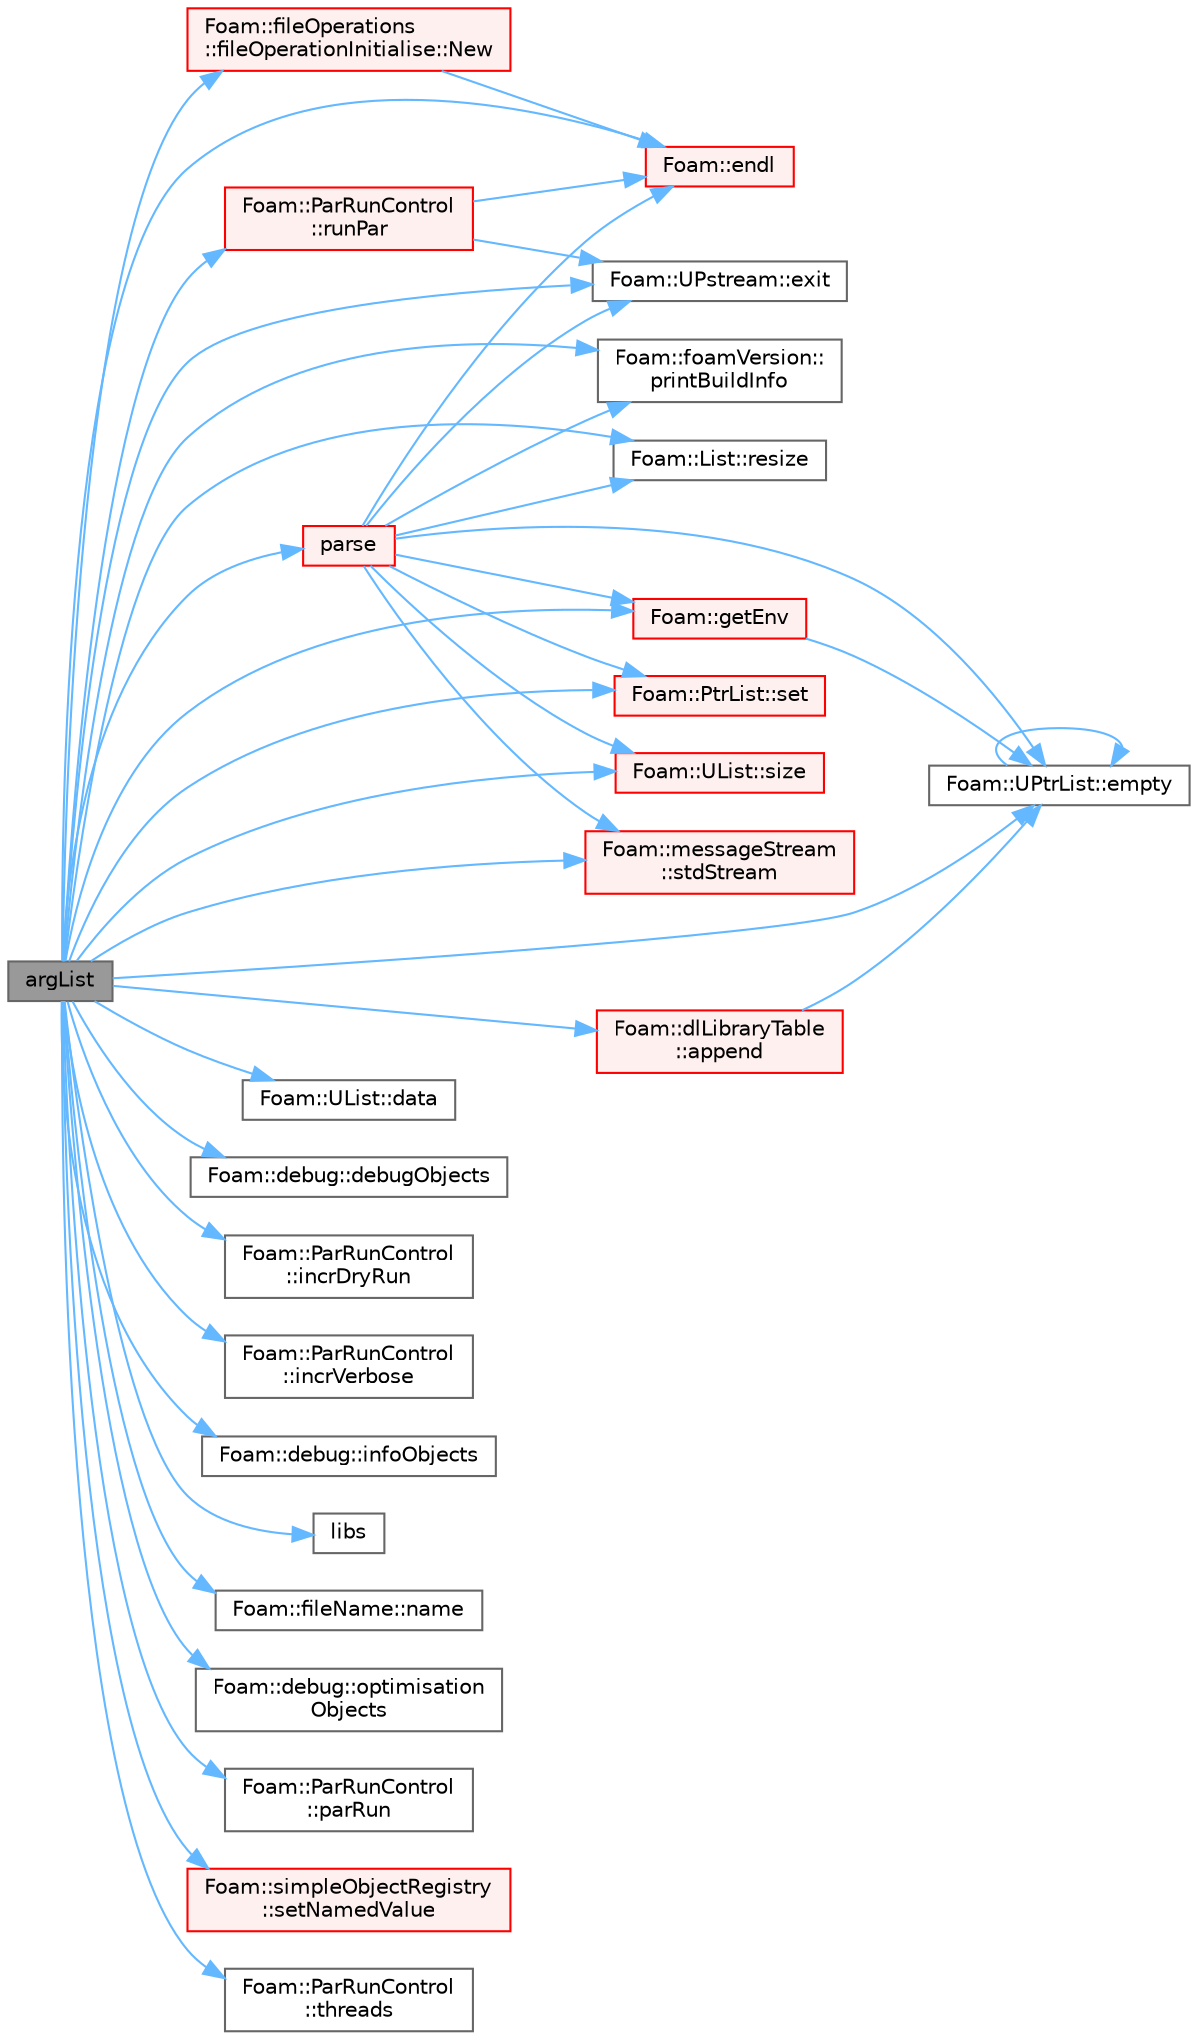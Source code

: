 digraph "argList"
{
 // LATEX_PDF_SIZE
  bgcolor="transparent";
  edge [fontname=Helvetica,fontsize=10,labelfontname=Helvetica,labelfontsize=10];
  node [fontname=Helvetica,fontsize=10,shape=box,height=0.2,width=0.4];
  rankdir="LR";
  Node1 [id="Node000001",label="argList",height=0.2,width=0.4,color="gray40", fillcolor="grey60", style="filled", fontcolor="black",tooltip=" "];
  Node1 -> Node2 [id="edge1_Node000001_Node000002",color="steelblue1",style="solid",tooltip=" "];
  Node2 [id="Node000002",label="Foam::dlLibraryTable\l::append",height=0.2,width=0.4,color="red", fillcolor="#FFF0F0", style="filled",URL="$classFoam_1_1dlLibraryTable.html#a98ce20e34f9f14f53632cf09f97fc68b",tooltip=" "];
  Node2 -> Node3 [id="edge2_Node000002_Node000003",color="steelblue1",style="solid",tooltip=" "];
  Node3 [id="Node000003",label="Foam::UPtrList::empty",height=0.2,width=0.4,color="grey40", fillcolor="white", style="filled",URL="$classFoam_1_1UPtrList.html#a3f6fc5de06a318920d84f3c3742db07f",tooltip=" "];
  Node3 -> Node3 [id="edge3_Node000003_Node000003",color="steelblue1",style="solid",tooltip=" "];
  Node1 -> Node6 [id="edge4_Node000001_Node000006",color="steelblue1",style="solid",tooltip=" "];
  Node6 [id="Node000006",label="Foam::UList::data",height=0.2,width=0.4,color="grey40", fillcolor="white", style="filled",URL="$classFoam_1_1UList.html#a9eaee4e9a7b7b5ea5372a3c7aae5b262",tooltip=" "];
  Node1 -> Node7 [id="edge5_Node000001_Node000007",color="steelblue1",style="solid",tooltip=" "];
  Node7 [id="Node000007",label="Foam::debug::debugObjects",height=0.2,width=0.4,color="grey40", fillcolor="white", style="filled",URL="$namespaceFoam_1_1debug.html#ac9e85bdf299b2c8e49d4e83a9515c6fb",tooltip=" "];
  Node1 -> Node3 [id="edge6_Node000001_Node000003",color="steelblue1",style="solid",tooltip=" "];
  Node1 -> Node8 [id="edge7_Node000001_Node000008",color="steelblue1",style="solid",tooltip=" "];
  Node8 [id="Node000008",label="Foam::endl",height=0.2,width=0.4,color="red", fillcolor="#FFF0F0", style="filled",URL="$namespaceFoam.html#a7d5eca45a323264dc5fe811500ebda47",tooltip=" "];
  Node1 -> Node12 [id="edge8_Node000001_Node000012",color="steelblue1",style="solid",tooltip=" "];
  Node12 [id="Node000012",label="Foam::UPstream::exit",height=0.2,width=0.4,color="grey40", fillcolor="white", style="filled",URL="$classFoam_1_1UPstream.html#a7415993967bd282c6aac948c3fa5aa05",tooltip=" "];
  Node1 -> Node13 [id="edge9_Node000001_Node000013",color="steelblue1",style="solid",tooltip=" "];
  Node13 [id="Node000013",label="Foam::getEnv",height=0.2,width=0.4,color="red", fillcolor="#FFF0F0", style="filled",URL="$namespaceFoam.html#a0a0d786a0c45c9a20ec782670b7b3013",tooltip=" "];
  Node13 -> Node3 [id="edge10_Node000013_Node000003",color="steelblue1",style="solid",tooltip=" "];
  Node1 -> Node16 [id="edge11_Node000001_Node000016",color="steelblue1",style="solid",tooltip=" "];
  Node16 [id="Node000016",label="Foam::ParRunControl\l::incrDryRun",height=0.2,width=0.4,color="grey40", fillcolor="white", style="filled",URL="$classFoam_1_1ParRunControl.html#aa37b8ba581cf844a5b407cdd5e759ff1",tooltip=" "];
  Node1 -> Node17 [id="edge12_Node000001_Node000017",color="steelblue1",style="solid",tooltip=" "];
  Node17 [id="Node000017",label="Foam::ParRunControl\l::incrVerbose",height=0.2,width=0.4,color="grey40", fillcolor="white", style="filled",URL="$classFoam_1_1ParRunControl.html#a182503276d514985b77907f6c76f6a94",tooltip=" "];
  Node1 -> Node18 [id="edge13_Node000001_Node000018",color="steelblue1",style="solid",tooltip=" "];
  Node18 [id="Node000018",label="Foam::debug::infoObjects",height=0.2,width=0.4,color="grey40", fillcolor="white", style="filled",URL="$namespaceFoam_1_1debug.html#a38ea2048d7509ce4a32ed4e82c65abb6",tooltip=" "];
  Node1 -> Node19 [id="edge14_Node000001_Node000019",color="steelblue1",style="solid",tooltip=" "];
  Node19 [id="Node000019",label="libs",height=0.2,width=0.4,color="grey40", fillcolor="white", style="filled",URL="$classFoam_1_1argList.html#af62aabd2118fdf78de922475fe7eda3d",tooltip=" "];
  Node1 -> Node20 [id="edge15_Node000001_Node000020",color="steelblue1",style="solid",tooltip=" "];
  Node20 [id="Node000020",label="Foam::fileName::name",height=0.2,width=0.4,color="grey40", fillcolor="white", style="filled",URL="$classFoam_1_1fileName.html#acaca7f9e99645bdc0b4618a25bc19622",tooltip=" "];
  Node1 -> Node21 [id="edge16_Node000001_Node000021",color="steelblue1",style="solid",tooltip=" "];
  Node21 [id="Node000021",label="Foam::fileOperations\l::fileOperationInitialise::New",height=0.2,width=0.4,color="red", fillcolor="#FFF0F0", style="filled",URL="$classFoam_1_1fileOperations_1_1fileOperationInitialise.html#a49b912bb7cd86bacb4478e180347378c",tooltip=" "];
  Node21 -> Node8 [id="edge17_Node000021_Node000008",color="steelblue1",style="solid",tooltip=" "];
  Node1 -> Node27 [id="edge18_Node000001_Node000027",color="steelblue1",style="solid",tooltip=" "];
  Node27 [id="Node000027",label="Foam::debug::optimisation\lObjects",height=0.2,width=0.4,color="grey40", fillcolor="white", style="filled",URL="$namespaceFoam_1_1debug.html#aaba13b05db0626547ed9290d3e608f83",tooltip=" "];
  Node1 -> Node28 [id="edge19_Node000001_Node000028",color="steelblue1",style="solid",tooltip=" "];
  Node28 [id="Node000028",label="Foam::ParRunControl\l::parRun",height=0.2,width=0.4,color="grey40", fillcolor="white", style="filled",URL="$classFoam_1_1ParRunControl.html#a2ce86020dbbe0a07a40712e635193bf1",tooltip=" "];
  Node1 -> Node29 [id="edge20_Node000001_Node000029",color="steelblue1",style="solid",tooltip=" "];
  Node29 [id="Node000029",label="parse",height=0.2,width=0.4,color="red", fillcolor="#FFF0F0", style="filled",URL="$classFoam_1_1argList.html#a00aad68f835a5c0bcb8920505bb0bd10",tooltip=" "];
  Node29 -> Node3 [id="edge21_Node000029_Node000003",color="steelblue1",style="solid",tooltip=" "];
  Node29 -> Node8 [id="edge22_Node000029_Node000008",color="steelblue1",style="solid",tooltip=" "];
  Node29 -> Node12 [id="edge23_Node000029_Node000012",color="steelblue1",style="solid",tooltip=" "];
  Node29 -> Node13 [id="edge24_Node000029_Node000013",color="steelblue1",style="solid",tooltip=" "];
  Node29 -> Node76 [id="edge25_Node000029_Node000076",color="steelblue1",style="solid",tooltip=" "];
  Node76 [id="Node000076",label="Foam::foamVersion::\lprintBuildInfo",height=0.2,width=0.4,color="grey40", fillcolor="white", style="filled",URL="$namespaceFoam_1_1foamVersion.html#ae608df5f62ca1e7213e3be9332cae103",tooltip=" "];
  Node29 -> Node82 [id="edge26_Node000029_Node000082",color="steelblue1",style="solid",tooltip=" "];
  Node82 [id="Node000082",label="Foam::List::resize",height=0.2,width=0.4,color="grey40", fillcolor="white", style="filled",URL="$classFoam_1_1List.html#abcfb5796d79fe232cf87a5271bcc8a3a",tooltip=" "];
  Node29 -> Node93 [id="edge27_Node000029_Node000093",color="steelblue1",style="solid",tooltip=" "];
  Node93 [id="Node000093",label="Foam::PtrList::set",height=0.2,width=0.4,color="red", fillcolor="#FFF0F0", style="filled",URL="$classFoam_1_1PtrList.html#a0e0a32f842b05e1d69f10292dc27198a",tooltip=" "];
  Node29 -> Node95 [id="edge28_Node000029_Node000095",color="steelblue1",style="solid",tooltip=" "];
  Node95 [id="Node000095",label="Foam::UList::size",height=0.2,width=0.4,color="red", fillcolor="#FFF0F0", style="filled",URL="$classFoam_1_1UList.html#ac1fc1d9dab324bb1b8452c7aa4813026",tooltip=" "];
  Node29 -> Node98 [id="edge29_Node000029_Node000098",color="steelblue1",style="solid",tooltip=" "];
  Node98 [id="Node000098",label="Foam::messageStream\l::stdStream",height=0.2,width=0.4,color="red", fillcolor="#FFF0F0", style="filled",URL="$classFoam_1_1messageStream.html#a508c1eb7ca76b7845a2c46561d2325d3",tooltip=" "];
  Node1 -> Node76 [id="edge30_Node000001_Node000076",color="steelblue1",style="solid",tooltip=" "];
  Node1 -> Node82 [id="edge31_Node000001_Node000082",color="steelblue1",style="solid",tooltip=" "];
  Node1 -> Node112 [id="edge32_Node000001_Node000112",color="steelblue1",style="solid",tooltip=" "];
  Node112 [id="Node000112",label="Foam::ParRunControl\l::runPar",height=0.2,width=0.4,color="red", fillcolor="#FFF0F0", style="filled",URL="$classFoam_1_1ParRunControl.html#a725ed7fe19411eb63ad9aaffe72b4c51",tooltip=" "];
  Node112 -> Node8 [id="edge33_Node000112_Node000008",color="steelblue1",style="solid",tooltip=" "];
  Node112 -> Node12 [id="edge34_Node000112_Node000012",color="steelblue1",style="solid",tooltip=" "];
  Node1 -> Node93 [id="edge35_Node000001_Node000093",color="steelblue1",style="solid",tooltip=" "];
  Node1 -> Node114 [id="edge36_Node000001_Node000114",color="steelblue1",style="solid",tooltip=" "];
  Node114 [id="Node000114",label="Foam::simpleObjectRegistry\l::setNamedValue",height=0.2,width=0.4,color="red", fillcolor="#FFF0F0", style="filled",URL="$classFoam_1_1simpleObjectRegistry.html#afad7ceb8125bda009193b19e7222d11d",tooltip=" "];
  Node1 -> Node95 [id="edge37_Node000001_Node000095",color="steelblue1",style="solid",tooltip=" "];
  Node1 -> Node98 [id="edge38_Node000001_Node000098",color="steelblue1",style="solid",tooltip=" "];
  Node1 -> Node117 [id="edge39_Node000001_Node000117",color="steelblue1",style="solid",tooltip=" "];
  Node117 [id="Node000117",label="Foam::ParRunControl\l::threads",height=0.2,width=0.4,color="grey40", fillcolor="white", style="filled",URL="$classFoam_1_1ParRunControl.html#aa0d3b43bab82658b1f96e6e4a1d862b1",tooltip=" "];
}
